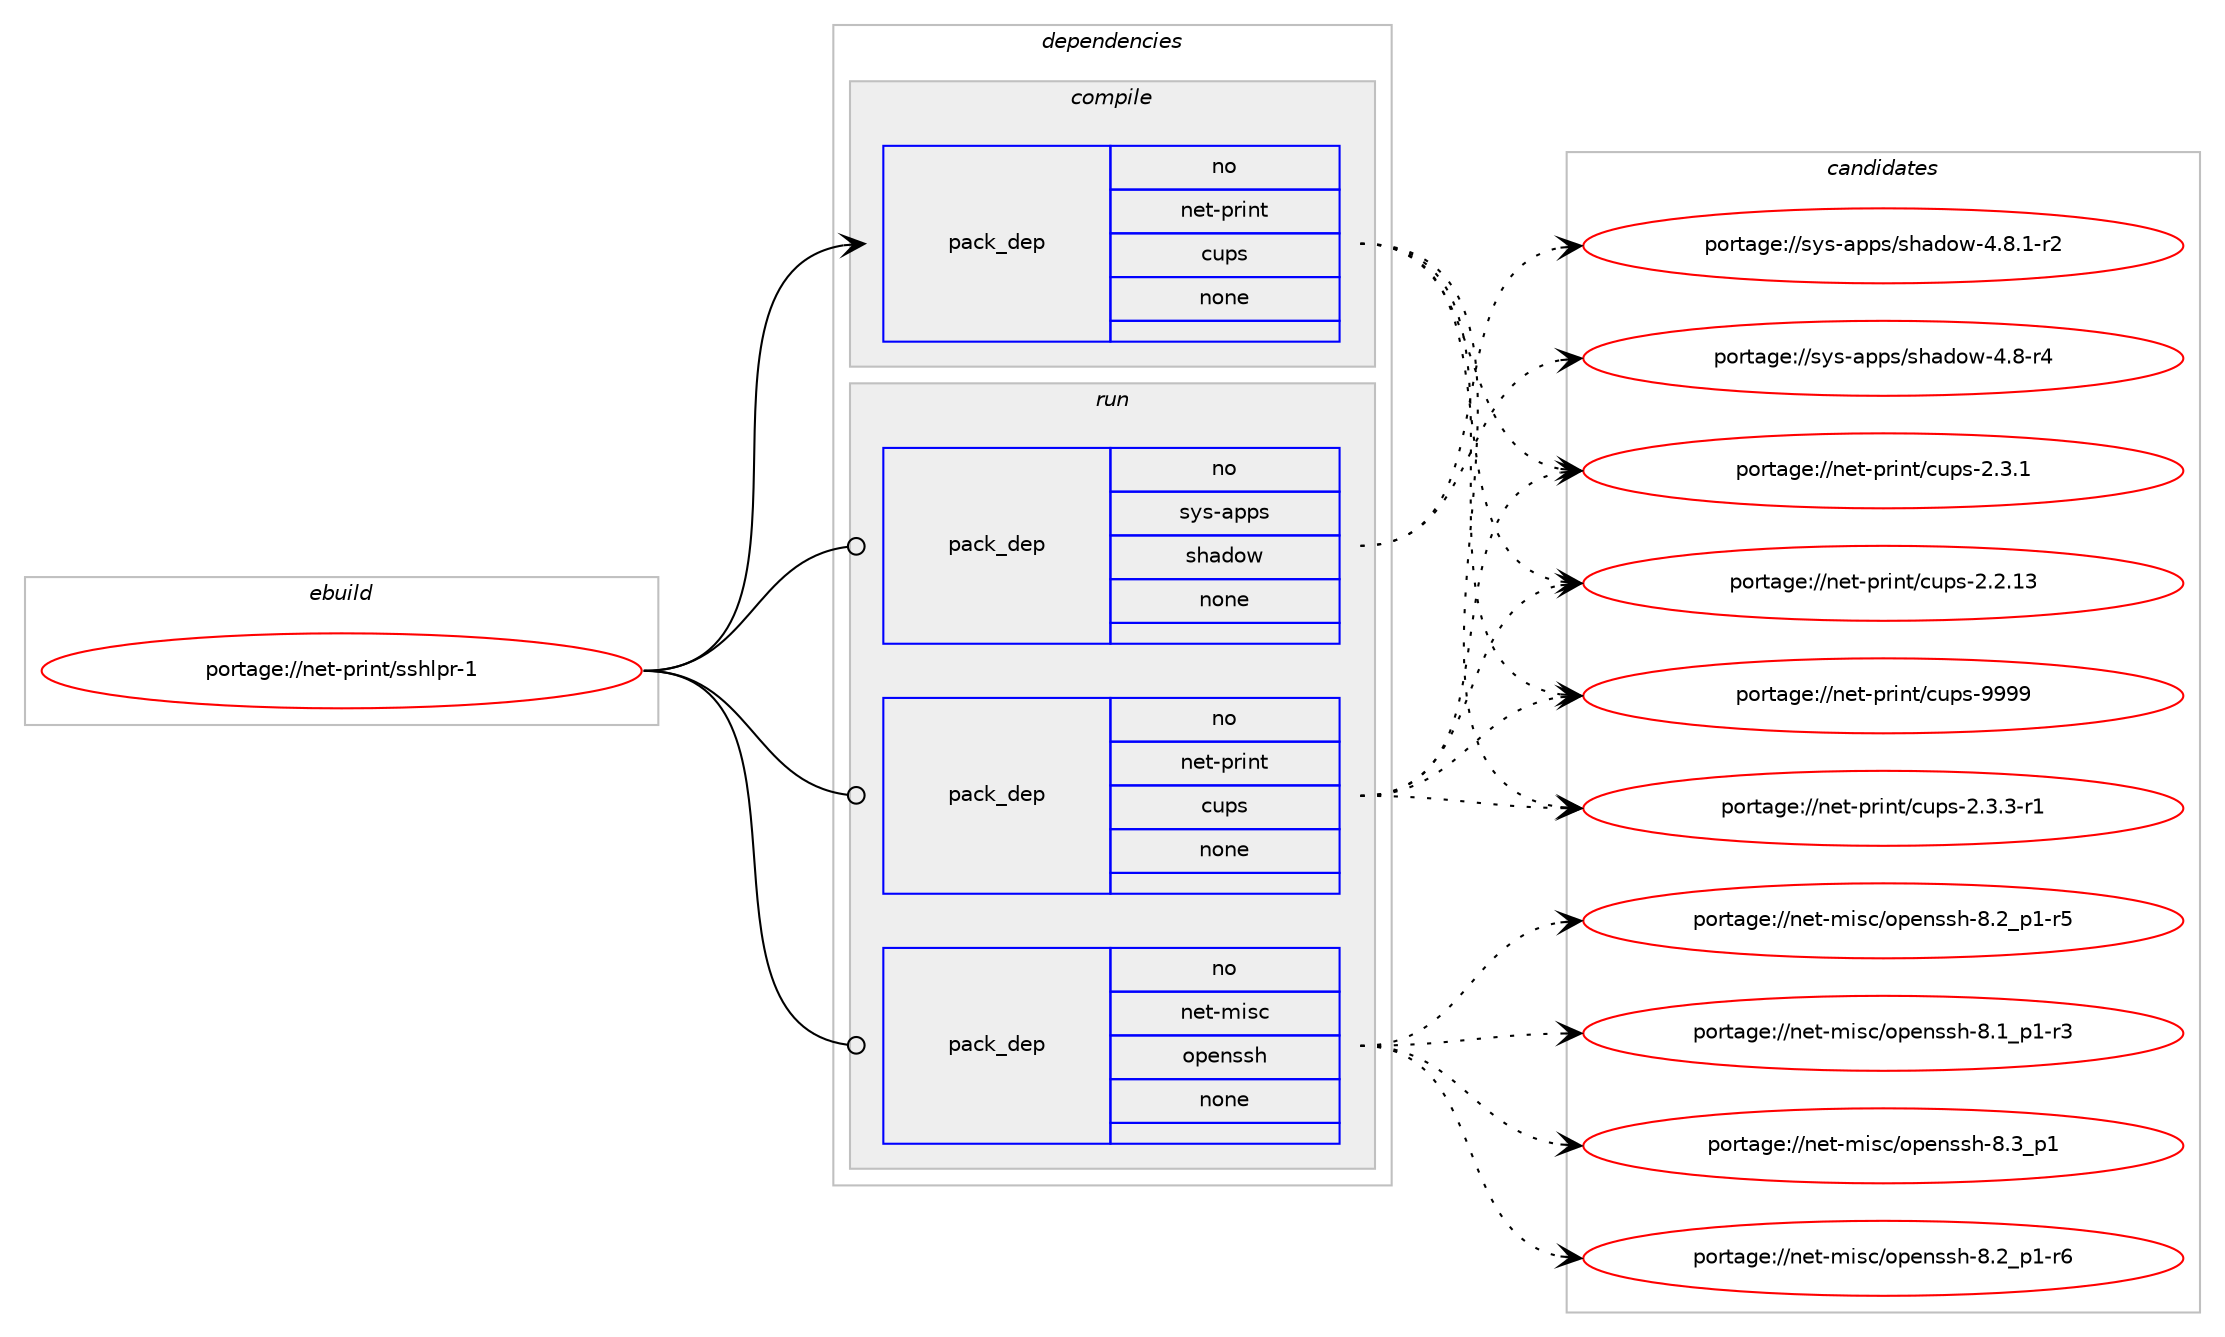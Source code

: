 digraph prolog {

# *************
# Graph options
# *************

newrank=true;
concentrate=true;
compound=true;
graph [rankdir=LR,fontname=Helvetica,fontsize=10,ranksep=1.5];#, ranksep=2.5, nodesep=0.2];
edge  [arrowhead=vee];
node  [fontname=Helvetica,fontsize=10];

# **********
# The ebuild
# **********

subgraph cluster_leftcol {
color=gray;
rank=same;
label=<<i>ebuild</i>>;
id [label="portage://net-print/sshlpr-1", color=red, width=4, href="../net-print/sshlpr-1.svg"];
}

# ****************
# The dependencies
# ****************

subgraph cluster_midcol {
color=gray;
label=<<i>dependencies</i>>;
subgraph cluster_compile {
fillcolor="#eeeeee";
style=filled;
label=<<i>compile</i>>;
subgraph pack5358 {
dependency6006 [label=<<TABLE BORDER="0" CELLBORDER="1" CELLSPACING="0" CELLPADDING="4" WIDTH="220"><TR><TD ROWSPAN="6" CELLPADDING="30">pack_dep</TD></TR><TR><TD WIDTH="110">no</TD></TR><TR><TD>net-print</TD></TR><TR><TD>cups</TD></TR><TR><TD>none</TD></TR><TR><TD></TD></TR></TABLE>>, shape=none, color=blue];
}
id:e -> dependency6006:w [weight=20,style="solid",arrowhead="vee"];
}
subgraph cluster_compileandrun {
fillcolor="#eeeeee";
style=filled;
label=<<i>compile and run</i>>;
}
subgraph cluster_run {
fillcolor="#eeeeee";
style=filled;
label=<<i>run</i>>;
subgraph pack5359 {
dependency6007 [label=<<TABLE BORDER="0" CELLBORDER="1" CELLSPACING="0" CELLPADDING="4" WIDTH="220"><TR><TD ROWSPAN="6" CELLPADDING="30">pack_dep</TD></TR><TR><TD WIDTH="110">no</TD></TR><TR><TD>net-misc</TD></TR><TR><TD>openssh</TD></TR><TR><TD>none</TD></TR><TR><TD></TD></TR></TABLE>>, shape=none, color=blue];
}
id:e -> dependency6007:w [weight=20,style="solid",arrowhead="odot"];
subgraph pack5360 {
dependency6008 [label=<<TABLE BORDER="0" CELLBORDER="1" CELLSPACING="0" CELLPADDING="4" WIDTH="220"><TR><TD ROWSPAN="6" CELLPADDING="30">pack_dep</TD></TR><TR><TD WIDTH="110">no</TD></TR><TR><TD>net-print</TD></TR><TR><TD>cups</TD></TR><TR><TD>none</TD></TR><TR><TD></TD></TR></TABLE>>, shape=none, color=blue];
}
id:e -> dependency6008:w [weight=20,style="solid",arrowhead="odot"];
subgraph pack5361 {
dependency6009 [label=<<TABLE BORDER="0" CELLBORDER="1" CELLSPACING="0" CELLPADDING="4" WIDTH="220"><TR><TD ROWSPAN="6" CELLPADDING="30">pack_dep</TD></TR><TR><TD WIDTH="110">no</TD></TR><TR><TD>sys-apps</TD></TR><TR><TD>shadow</TD></TR><TR><TD>none</TD></TR><TR><TD></TD></TR></TABLE>>, shape=none, color=blue];
}
id:e -> dependency6009:w [weight=20,style="solid",arrowhead="odot"];
}
}

# **************
# The candidates
# **************

subgraph cluster_choices {
rank=same;
color=gray;
label=<<i>candidates</i>>;

subgraph choice5358 {
color=black;
nodesep=1;
choice1101011164511211410511011647991171121154557575757 [label="portage://net-print/cups-9999", color=red, width=4,href="../net-print/cups-9999.svg"];
choice1101011164511211410511011647991171121154550465146514511449 [label="portage://net-print/cups-2.3.3-r1", color=red, width=4,href="../net-print/cups-2.3.3-r1.svg"];
choice110101116451121141051101164799117112115455046514649 [label="portage://net-print/cups-2.3.1", color=red, width=4,href="../net-print/cups-2.3.1.svg"];
choice11010111645112114105110116479911711211545504650464951 [label="portage://net-print/cups-2.2.13", color=red, width=4,href="../net-print/cups-2.2.13.svg"];
dependency6006:e -> choice1101011164511211410511011647991171121154557575757:w [style=dotted,weight="100"];
dependency6006:e -> choice1101011164511211410511011647991171121154550465146514511449:w [style=dotted,weight="100"];
dependency6006:e -> choice110101116451121141051101164799117112115455046514649:w [style=dotted,weight="100"];
dependency6006:e -> choice11010111645112114105110116479911711211545504650464951:w [style=dotted,weight="100"];
}
subgraph choice5359 {
color=black;
nodesep=1;
choice110101116451091051159947111112101110115115104455646519511249 [label="portage://net-misc/openssh-8.3_p1", color=red, width=4,href="../net-misc/openssh-8.3_p1.svg"];
choice1101011164510910511599471111121011101151151044556465095112494511454 [label="portage://net-misc/openssh-8.2_p1-r6", color=red, width=4,href="../net-misc/openssh-8.2_p1-r6.svg"];
choice1101011164510910511599471111121011101151151044556465095112494511453 [label="portage://net-misc/openssh-8.2_p1-r5", color=red, width=4,href="../net-misc/openssh-8.2_p1-r5.svg"];
choice1101011164510910511599471111121011101151151044556464995112494511451 [label="portage://net-misc/openssh-8.1_p1-r3", color=red, width=4,href="../net-misc/openssh-8.1_p1-r3.svg"];
dependency6007:e -> choice110101116451091051159947111112101110115115104455646519511249:w [style=dotted,weight="100"];
dependency6007:e -> choice1101011164510910511599471111121011101151151044556465095112494511454:w [style=dotted,weight="100"];
dependency6007:e -> choice1101011164510910511599471111121011101151151044556465095112494511453:w [style=dotted,weight="100"];
dependency6007:e -> choice1101011164510910511599471111121011101151151044556464995112494511451:w [style=dotted,weight="100"];
}
subgraph choice5360 {
color=black;
nodesep=1;
choice1101011164511211410511011647991171121154557575757 [label="portage://net-print/cups-9999", color=red, width=4,href="../net-print/cups-9999.svg"];
choice1101011164511211410511011647991171121154550465146514511449 [label="portage://net-print/cups-2.3.3-r1", color=red, width=4,href="../net-print/cups-2.3.3-r1.svg"];
choice110101116451121141051101164799117112115455046514649 [label="portage://net-print/cups-2.3.1", color=red, width=4,href="../net-print/cups-2.3.1.svg"];
choice11010111645112114105110116479911711211545504650464951 [label="portage://net-print/cups-2.2.13", color=red, width=4,href="../net-print/cups-2.2.13.svg"];
dependency6008:e -> choice1101011164511211410511011647991171121154557575757:w [style=dotted,weight="100"];
dependency6008:e -> choice1101011164511211410511011647991171121154550465146514511449:w [style=dotted,weight="100"];
dependency6008:e -> choice110101116451121141051101164799117112115455046514649:w [style=dotted,weight="100"];
dependency6008:e -> choice11010111645112114105110116479911711211545504650464951:w [style=dotted,weight="100"];
}
subgraph choice5361 {
color=black;
nodesep=1;
choice115121115459711211211547115104971001111194552465646494511450 [label="portage://sys-apps/shadow-4.8.1-r2", color=red, width=4,href="../sys-apps/shadow-4.8.1-r2.svg"];
choice11512111545971121121154711510497100111119455246564511452 [label="portage://sys-apps/shadow-4.8-r4", color=red, width=4,href="../sys-apps/shadow-4.8-r4.svg"];
dependency6009:e -> choice115121115459711211211547115104971001111194552465646494511450:w [style=dotted,weight="100"];
dependency6009:e -> choice11512111545971121121154711510497100111119455246564511452:w [style=dotted,weight="100"];
}
}

}
